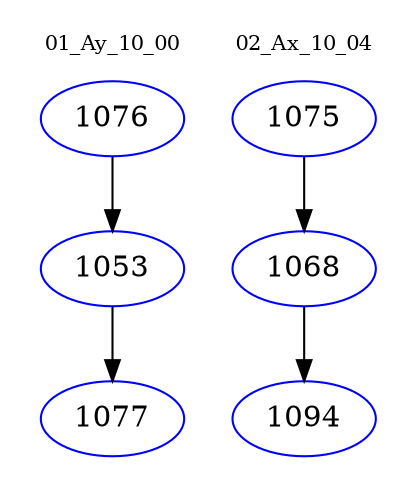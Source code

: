 digraph{
subgraph cluster_0 {
color = white
label = "01_Ay_10_00";
fontsize=10;
T0_1076 [label="1076", color="blue"]
T0_1076 -> T0_1053 [color="black"]
T0_1053 [label="1053", color="blue"]
T0_1053 -> T0_1077 [color="black"]
T0_1077 [label="1077", color="blue"]
}
subgraph cluster_1 {
color = white
label = "02_Ax_10_04";
fontsize=10;
T1_1075 [label="1075", color="blue"]
T1_1075 -> T1_1068 [color="black"]
T1_1068 [label="1068", color="blue"]
T1_1068 -> T1_1094 [color="black"]
T1_1094 [label="1094", color="blue"]
}
}
